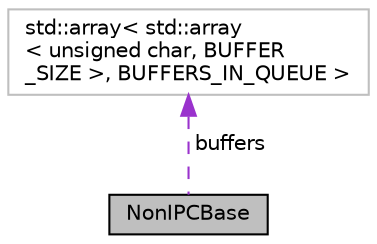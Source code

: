 digraph "NonIPCBase"
{
 // LATEX_PDF_SIZE
  edge [fontname="Helvetica",fontsize="10",labelfontname="Helvetica",labelfontsize="10"];
  node [fontname="Helvetica",fontsize="10",shape=record];
  Node1 [label="NonIPCBase",height=0.2,width=0.4,color="black", fillcolor="grey75", style="filled", fontcolor="black",tooltip=" "];
  Node2 -> Node1 [dir="back",color="darkorchid3",fontsize="10",style="dashed",label=" buffers" ,fontname="Helvetica"];
  Node2 [label="std::array\< std::array\l\< unsigned char, BUFFER\l_SIZE \>, BUFFERS_IN_QUEUE \>",height=0.2,width=0.4,color="grey75", fillcolor="white", style="filled",tooltip=" "];
}
